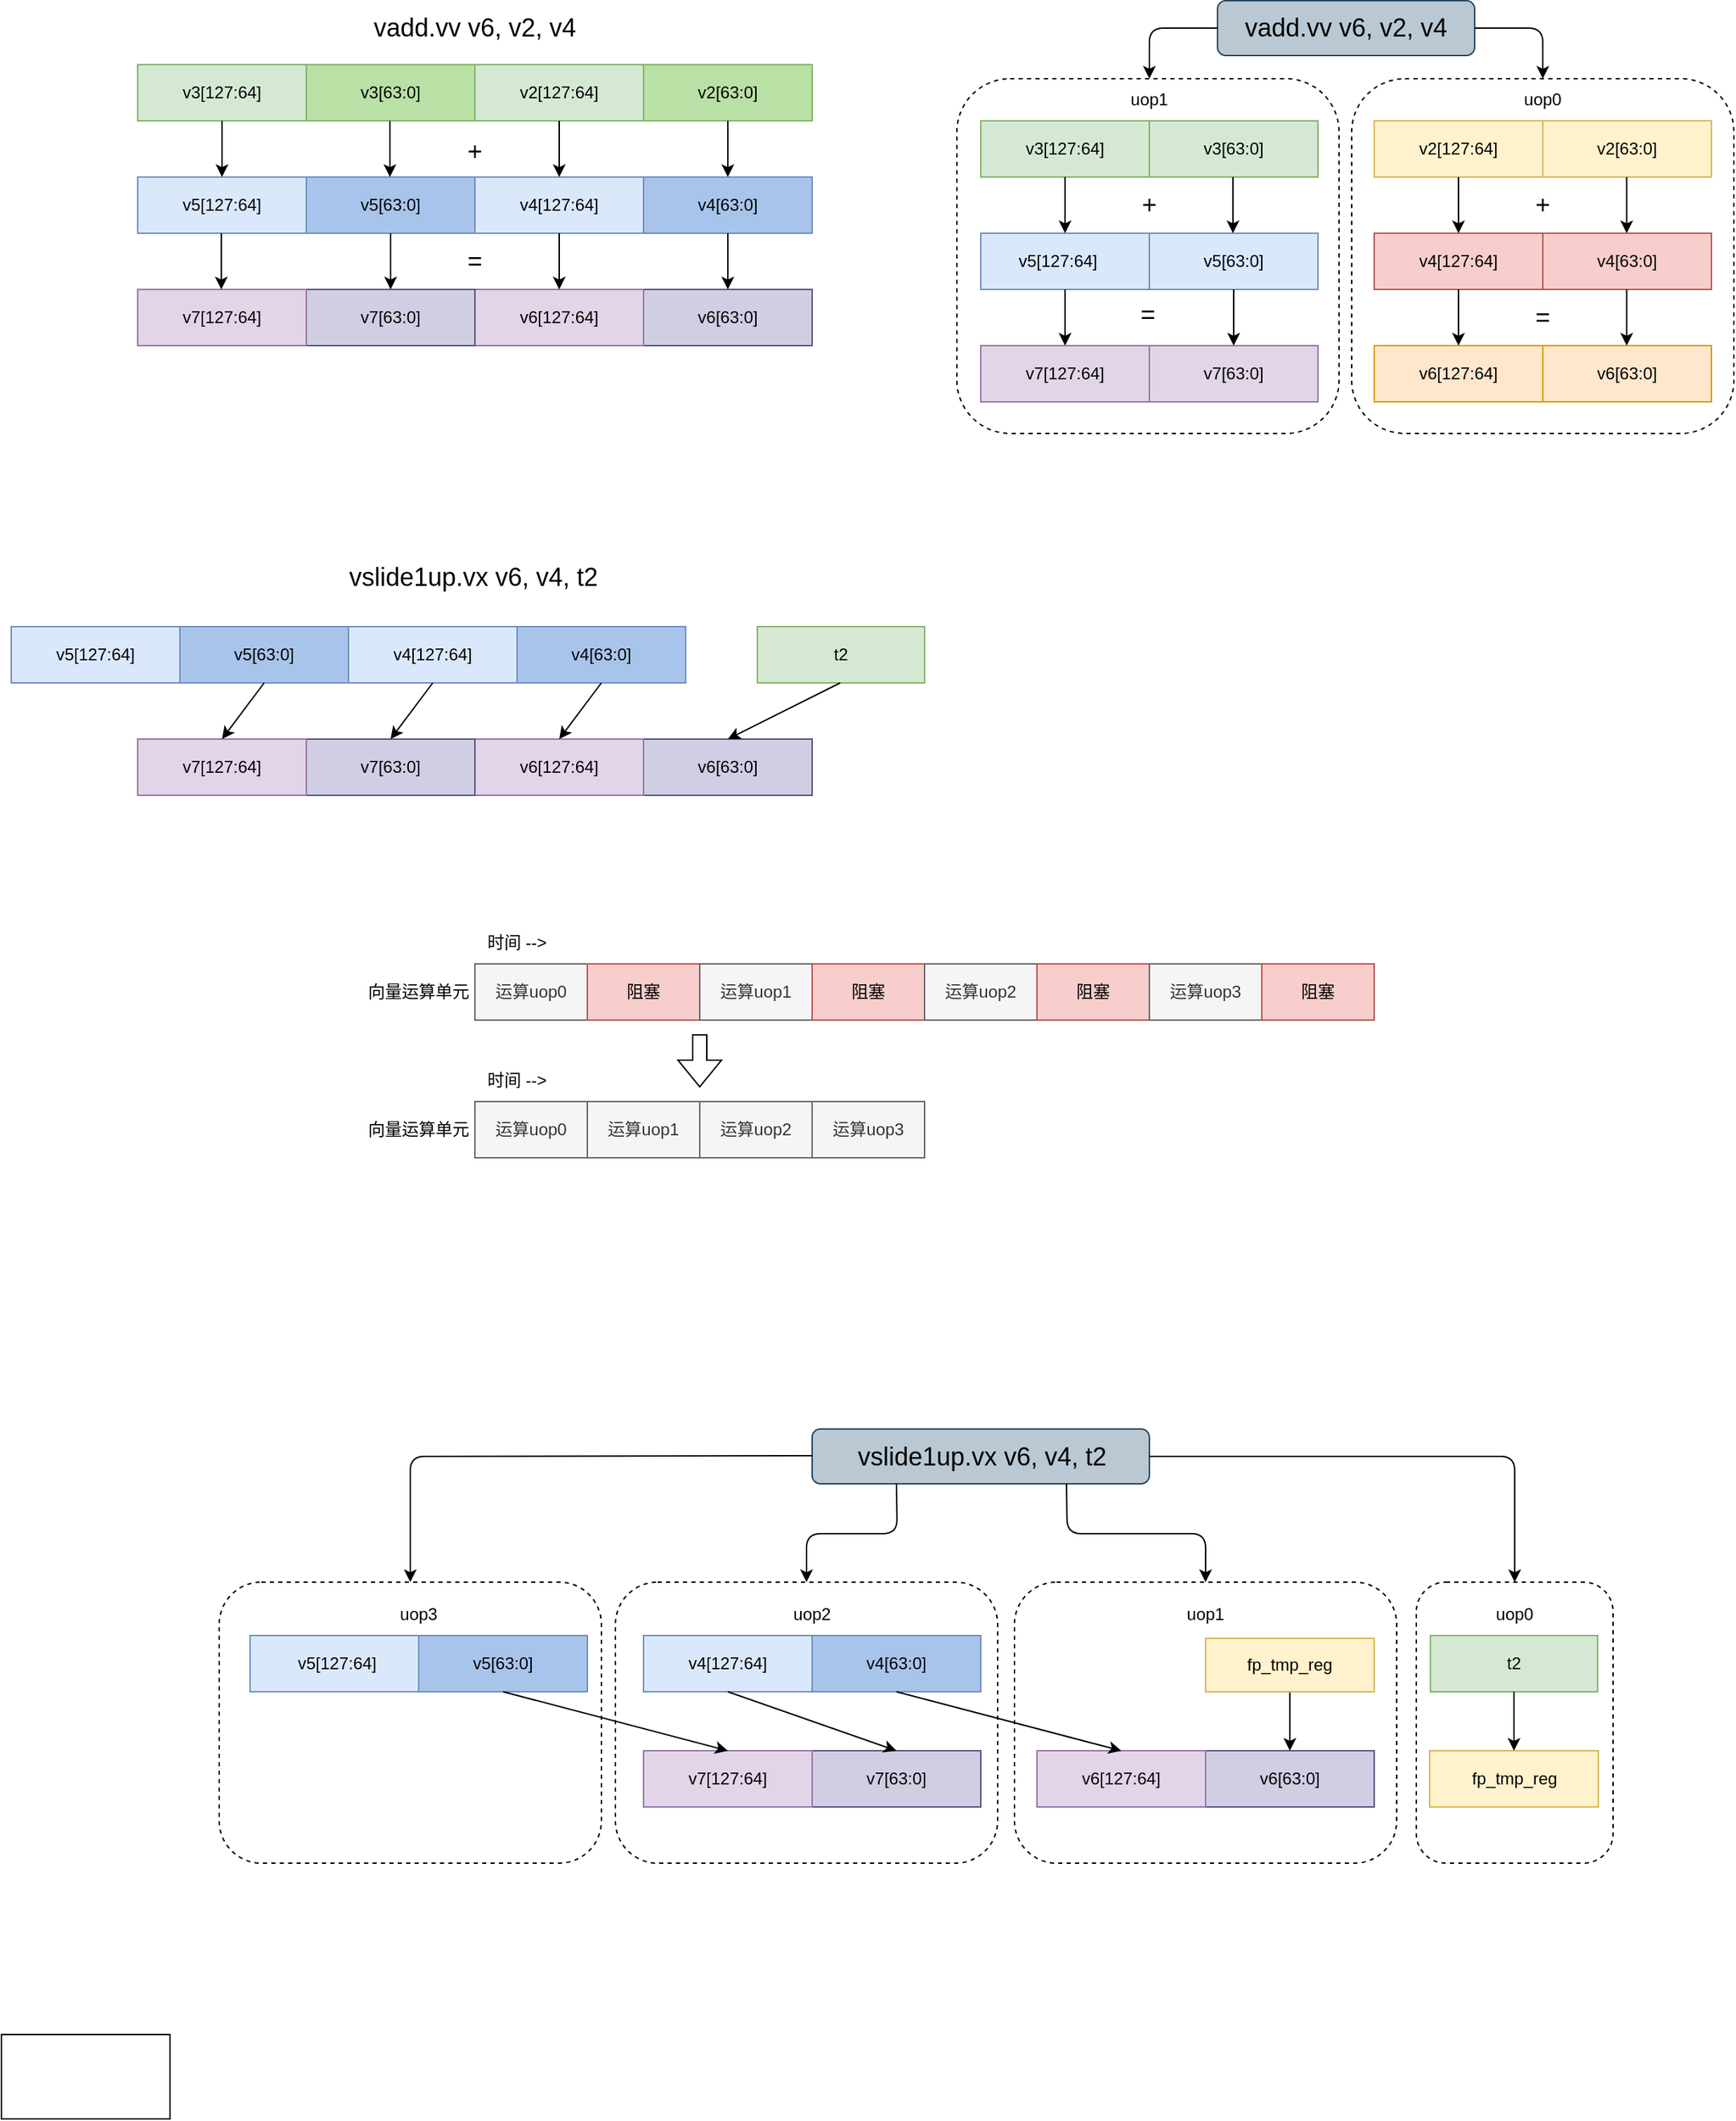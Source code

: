 <mxfile version="21.6.9" type="github">
  <diagram name="第 1 页" id="FMDYcHruHx87ImfanRCs">
    <mxGraphModel dx="961" dy="547" grid="0" gridSize="10" guides="1" tooltips="1" connect="1" arrows="1" fold="1" page="0" pageScale="1" pageWidth="827" pageHeight="1169" math="0" shadow="0">
      <root>
        <mxCell id="0" />
        <mxCell id="1" parent="0" />
        <mxCell id="shXEQwMUXTswchXLRd_X-8" value="" style="rounded=1;whiteSpace=wrap;html=1;dashed=1;" parent="1" vertex="1">
          <mxGeometry x="1070" y="1200" width="140" height="200" as="geometry" />
        </mxCell>
        <mxCell id="shXEQwMUXTswchXLRd_X-7" value="" style="rounded=1;whiteSpace=wrap;html=1;dashed=1;" parent="1" vertex="1">
          <mxGeometry x="218" y="1200" width="272" height="200" as="geometry" />
        </mxCell>
        <mxCell id="shXEQwMUXTswchXLRd_X-6" value="" style="rounded=1;whiteSpace=wrap;html=1;dashed=1;" parent="1" vertex="1">
          <mxGeometry x="500" y="1200" width="272" height="200" as="geometry" />
        </mxCell>
        <mxCell id="shXEQwMUXTswchXLRd_X-4" value="" style="rounded=1;whiteSpace=wrap;html=1;dashed=1;" parent="1" vertex="1">
          <mxGeometry x="784" y="1200" width="272" height="200" as="geometry" />
        </mxCell>
        <mxCell id="zCqq2SSyFPtlHi65_bJa-1" value="" style="rounded=1;whiteSpace=wrap;html=1;fillColor=#bac8d3;strokeColor=#23445d;" parent="1" vertex="1">
          <mxGeometry x="928.5" y="74.5" width="183" height="39" as="geometry" />
        </mxCell>
        <mxCell id="wy_IWel_Dc7Mo03PEmRR-122" value="" style="rounded=1;whiteSpace=wrap;html=1;dashed=1;" parent="1" vertex="1">
          <mxGeometry x="1024" y="130" width="272" height="252.5" as="geometry" />
        </mxCell>
        <mxCell id="wy_IWel_Dc7Mo03PEmRR-105" value="" style="rounded=1;whiteSpace=wrap;html=1;dashed=1;" parent="1" vertex="1">
          <mxGeometry x="743" y="130" width="272" height="252.5" as="geometry" />
        </mxCell>
        <mxCell id="cZkUHqmXnmO7Fv6U_V5v-17" value="" style="rounded=0;whiteSpace=wrap;html=1;fillColor=#B9E0A5;strokeColor=#82b366;" parent="1" vertex="1">
          <mxGeometry x="520" y="120" width="120" height="40" as="geometry" />
        </mxCell>
        <mxCell id="cZkUHqmXnmO7Fv6U_V5v-18" value="" style="rounded=0;whiteSpace=wrap;html=1;fillColor=#d5e8d4;strokeColor=#82b366;" parent="1" vertex="1">
          <mxGeometry x="400" y="120" width="120" height="40" as="geometry" />
        </mxCell>
        <mxCell id="cZkUHqmXnmO7Fv6U_V5v-19" value="" style="rounded=0;whiteSpace=wrap;html=1;fillColor=#B9E0A5;strokeColor=#82b366;" parent="1" vertex="1">
          <mxGeometry x="280" y="120" width="120" height="40" as="geometry" />
        </mxCell>
        <mxCell id="cZkUHqmXnmO7Fv6U_V5v-20" value="" style="rounded=0;whiteSpace=wrap;html=1;fillColor=#d5e8d4;strokeColor=#82b366;" parent="1" vertex="1">
          <mxGeometry x="160" y="120" width="120" height="40" as="geometry" />
        </mxCell>
        <mxCell id="cZkUHqmXnmO7Fv6U_V5v-26" value="v3[127:64]" style="text;html=1;strokeColor=none;fillColor=none;align=center;verticalAlign=middle;whiteSpace=wrap;rounded=0;" parent="1" vertex="1">
          <mxGeometry x="190" y="125" width="60" height="30" as="geometry" />
        </mxCell>
        <mxCell id="cZkUHqmXnmO7Fv6U_V5v-30" value="v3[63:0]" style="text;html=1;strokeColor=none;fillColor=none;align=center;verticalAlign=middle;whiteSpace=wrap;rounded=0;" parent="1" vertex="1">
          <mxGeometry x="310" y="125" width="60" height="30" as="geometry" />
        </mxCell>
        <mxCell id="cZkUHqmXnmO7Fv6U_V5v-32" value="v2[127:64]" style="text;html=1;strokeColor=none;fillColor=none;align=center;verticalAlign=middle;whiteSpace=wrap;rounded=0;" parent="1" vertex="1">
          <mxGeometry x="430" y="125" width="60" height="30" as="geometry" />
        </mxCell>
        <mxCell id="cZkUHqmXnmO7Fv6U_V5v-34" value="v2[63:0]" style="text;html=1;strokeColor=none;fillColor=none;align=center;verticalAlign=middle;whiteSpace=wrap;rounded=0;" parent="1" vertex="1">
          <mxGeometry x="550" y="125" width="60" height="30" as="geometry" />
        </mxCell>
        <mxCell id="cZkUHqmXnmO7Fv6U_V5v-47" value="" style="rounded=0;whiteSpace=wrap;html=1;fillColor=#A9C4EB;strokeColor=#6c8ebf;" parent="1" vertex="1">
          <mxGeometry x="520" y="200" width="120" height="40" as="geometry" />
        </mxCell>
        <mxCell id="cZkUHqmXnmO7Fv6U_V5v-48" value="" style="rounded=0;whiteSpace=wrap;html=1;fillColor=#dae8fc;strokeColor=#6c8ebf;" parent="1" vertex="1">
          <mxGeometry x="400" y="200" width="120" height="40" as="geometry" />
        </mxCell>
        <mxCell id="cZkUHqmXnmO7Fv6U_V5v-49" value="" style="rounded=0;whiteSpace=wrap;html=1;fillColor=#A9C4EB;strokeColor=#6c8ebf;" parent="1" vertex="1">
          <mxGeometry x="280" y="200" width="120" height="40" as="geometry" />
        </mxCell>
        <mxCell id="cZkUHqmXnmO7Fv6U_V5v-50" value="" style="rounded=0;whiteSpace=wrap;html=1;fillColor=#dae8fc;strokeColor=#6c8ebf;" parent="1" vertex="1">
          <mxGeometry x="160" y="200" width="120" height="40" as="geometry" />
        </mxCell>
        <mxCell id="cZkUHqmXnmO7Fv6U_V5v-51" value="v5[127:64]" style="text;html=1;strokeColor=none;fillColor=none;align=center;verticalAlign=middle;whiteSpace=wrap;rounded=0;" parent="1" vertex="1">
          <mxGeometry x="190" y="205" width="60" height="30" as="geometry" />
        </mxCell>
        <mxCell id="cZkUHqmXnmO7Fv6U_V5v-52" value="v5[63:0]" style="text;html=1;strokeColor=none;fillColor=none;align=center;verticalAlign=middle;whiteSpace=wrap;rounded=0;" parent="1" vertex="1">
          <mxGeometry x="310" y="205" width="60" height="30" as="geometry" />
        </mxCell>
        <mxCell id="cZkUHqmXnmO7Fv6U_V5v-53" value="v4[127:64]" style="text;html=1;strokeColor=none;fillColor=none;align=center;verticalAlign=middle;whiteSpace=wrap;rounded=0;" parent="1" vertex="1">
          <mxGeometry x="430" y="205" width="60" height="30" as="geometry" />
        </mxCell>
        <mxCell id="cZkUHqmXnmO7Fv6U_V5v-54" value="v4[63:0]" style="text;html=1;strokeColor=none;fillColor=none;align=center;verticalAlign=middle;whiteSpace=wrap;rounded=0;" parent="1" vertex="1">
          <mxGeometry x="550" y="205" width="60" height="30" as="geometry" />
        </mxCell>
        <mxCell id="cZkUHqmXnmO7Fv6U_V5v-55" value="" style="rounded=0;whiteSpace=wrap;html=1;fillColor=#d0cee2;strokeColor=#56517e;" parent="1" vertex="1">
          <mxGeometry x="400" y="280" width="240" height="40" as="geometry" />
        </mxCell>
        <mxCell id="cZkUHqmXnmO7Fv6U_V5v-56" value="" style="rounded=0;whiteSpace=wrap;html=1;fillColor=#e1d5e7;strokeColor=#9673a6;" parent="1" vertex="1">
          <mxGeometry x="400" y="280" width="120" height="40" as="geometry" />
        </mxCell>
        <mxCell id="cZkUHqmXnmO7Fv6U_V5v-57" value="" style="rounded=0;whiteSpace=wrap;html=1;fillColor=#d0cee2;strokeColor=#56517e;" parent="1" vertex="1">
          <mxGeometry x="280" y="280" width="120" height="40" as="geometry" />
        </mxCell>
        <mxCell id="cZkUHqmXnmO7Fv6U_V5v-58" value="" style="rounded=0;whiteSpace=wrap;html=1;fillColor=#e1d5e7;strokeColor=#9673a6;" parent="1" vertex="1">
          <mxGeometry x="160" y="280" width="120" height="40" as="geometry" />
        </mxCell>
        <mxCell id="cZkUHqmXnmO7Fv6U_V5v-59" value="v7[127:64]" style="text;html=1;strokeColor=none;fillColor=none;align=center;verticalAlign=middle;whiteSpace=wrap;rounded=0;" parent="1" vertex="1">
          <mxGeometry x="190" y="285" width="60" height="30" as="geometry" />
        </mxCell>
        <mxCell id="cZkUHqmXnmO7Fv6U_V5v-60" value="v7[63:0]" style="text;html=1;strokeColor=none;fillColor=none;align=center;verticalAlign=middle;whiteSpace=wrap;rounded=0;" parent="1" vertex="1">
          <mxGeometry x="310" y="285" width="60" height="30" as="geometry" />
        </mxCell>
        <mxCell id="cZkUHqmXnmO7Fv6U_V5v-61" value="v6[127:64]" style="text;html=1;strokeColor=none;fillColor=none;align=center;verticalAlign=middle;whiteSpace=wrap;rounded=0;" parent="1" vertex="1">
          <mxGeometry x="430" y="285" width="60" height="30" as="geometry" />
        </mxCell>
        <mxCell id="cZkUHqmXnmO7Fv6U_V5v-62" value="v6[63:0]" style="text;html=1;strokeColor=none;fillColor=none;align=center;verticalAlign=middle;whiteSpace=wrap;rounded=0;" parent="1" vertex="1">
          <mxGeometry x="550" y="285" width="60" height="30" as="geometry" />
        </mxCell>
        <mxCell id="wy_IWel_Dc7Mo03PEmRR-1" value="&lt;font style=&quot;font-size: 18px;&quot;&gt;+&lt;/font&gt;" style="text;html=1;strokeColor=none;fillColor=none;align=center;verticalAlign=middle;whiteSpace=wrap;rounded=0;" parent="1" vertex="1">
          <mxGeometry x="370" y="167" width="60" height="30" as="geometry" />
        </mxCell>
        <mxCell id="wy_IWel_Dc7Mo03PEmRR-2" value="&lt;font style=&quot;font-size: 18px;&quot;&gt;=&lt;/font&gt;" style="text;html=1;strokeColor=none;fillColor=none;align=center;verticalAlign=middle;whiteSpace=wrap;rounded=0;" parent="1" vertex="1">
          <mxGeometry x="370" y="245" width="60" height="30" as="geometry" />
        </mxCell>
        <mxCell id="wy_IWel_Dc7Mo03PEmRR-4" value="&lt;font style=&quot;font-size: 18px;&quot;&gt;vadd.vv v6, v2, v4&lt;/font&gt;" style="text;html=1;strokeColor=none;fillColor=none;align=center;verticalAlign=middle;whiteSpace=wrap;rounded=0;" parent="1" vertex="1">
          <mxGeometry x="310" y="79" width="180" height="30" as="geometry" />
        </mxCell>
        <mxCell id="wy_IWel_Dc7Mo03PEmRR-19" value="" style="endArrow=classic;html=1;rounded=0;exitX=0.5;exitY=1;exitDx=0;exitDy=0;" parent="1" source="cZkUHqmXnmO7Fv6U_V5v-20" edge="1">
          <mxGeometry width="50" height="50" relative="1" as="geometry">
            <mxPoint x="800" y="610" as="sourcePoint" />
            <mxPoint x="220" y="200" as="targetPoint" />
          </mxGeometry>
        </mxCell>
        <mxCell id="wy_IWel_Dc7Mo03PEmRR-20" value="" style="endArrow=classic;html=1;rounded=0;exitX=0.5;exitY=1;exitDx=0;exitDy=0;" parent="1" edge="1">
          <mxGeometry width="50" height="50" relative="1" as="geometry">
            <mxPoint x="219.5" y="240" as="sourcePoint" />
            <mxPoint x="219.5" y="280" as="targetPoint" />
          </mxGeometry>
        </mxCell>
        <mxCell id="wy_IWel_Dc7Mo03PEmRR-21" value="" style="endArrow=classic;html=1;rounded=0;exitX=0.5;exitY=1;exitDx=0;exitDy=0;" parent="1" edge="1">
          <mxGeometry width="50" height="50" relative="1" as="geometry">
            <mxPoint x="339.5" y="160" as="sourcePoint" />
            <mxPoint x="339.5" y="200" as="targetPoint" />
          </mxGeometry>
        </mxCell>
        <mxCell id="wy_IWel_Dc7Mo03PEmRR-24" value="" style="endArrow=classic;html=1;rounded=0;exitX=0.5;exitY=1;exitDx=0;exitDy=0;entryX=0.5;entryY=0;entryDx=0;entryDy=0;" parent="1" source="cZkUHqmXnmO7Fv6U_V5v-49" target="cZkUHqmXnmO7Fv6U_V5v-57" edge="1">
          <mxGeometry width="50" height="50" relative="1" as="geometry">
            <mxPoint x="260" y="200" as="sourcePoint" />
            <mxPoint x="260" y="240" as="targetPoint" />
          </mxGeometry>
        </mxCell>
        <mxCell id="wy_IWel_Dc7Mo03PEmRR-25" value="" style="endArrow=classic;html=1;rounded=0;exitX=0.5;exitY=1;exitDx=0;exitDy=0;entryX=0.5;entryY=0;entryDx=0;entryDy=0;" parent="1" source="cZkUHqmXnmO7Fv6U_V5v-18" target="cZkUHqmXnmO7Fv6U_V5v-48" edge="1">
          <mxGeometry width="50" height="50" relative="1" as="geometry">
            <mxPoint x="349.5" y="170" as="sourcePoint" />
            <mxPoint x="349.5" y="210" as="targetPoint" />
          </mxGeometry>
        </mxCell>
        <mxCell id="wy_IWel_Dc7Mo03PEmRR-26" value="" style="endArrow=classic;html=1;rounded=0;exitX=0.5;exitY=1;exitDx=0;exitDy=0;entryX=0.5;entryY=0;entryDx=0;entryDy=0;" parent="1" source="cZkUHqmXnmO7Fv6U_V5v-17" target="cZkUHqmXnmO7Fv6U_V5v-47" edge="1">
          <mxGeometry width="50" height="50" relative="1" as="geometry">
            <mxPoint x="470" y="170" as="sourcePoint" />
            <mxPoint x="470" y="210" as="targetPoint" />
          </mxGeometry>
        </mxCell>
        <mxCell id="wy_IWel_Dc7Mo03PEmRR-27" value="" style="endArrow=classic;html=1;rounded=0;exitX=0.5;exitY=1;exitDx=0;exitDy=0;entryX=0.5;entryY=0;entryDx=0;entryDy=0;" parent="1" source="cZkUHqmXnmO7Fv6U_V5v-48" target="cZkUHqmXnmO7Fv6U_V5v-56" edge="1">
          <mxGeometry width="50" height="50" relative="1" as="geometry">
            <mxPoint x="590" y="170" as="sourcePoint" />
            <mxPoint x="590" y="210" as="targetPoint" />
          </mxGeometry>
        </mxCell>
        <mxCell id="wy_IWel_Dc7Mo03PEmRR-28" value="" style="endArrow=classic;html=1;rounded=0;exitX=0.5;exitY=1;exitDx=0;exitDy=0;entryX=0.75;entryY=0;entryDx=0;entryDy=0;" parent="1" source="cZkUHqmXnmO7Fv6U_V5v-47" target="cZkUHqmXnmO7Fv6U_V5v-55" edge="1">
          <mxGeometry width="50" height="50" relative="1" as="geometry">
            <mxPoint x="470" y="245" as="sourcePoint" />
            <mxPoint x="470" y="290" as="targetPoint" />
          </mxGeometry>
        </mxCell>
        <mxCell id="wy_IWel_Dc7Mo03PEmRR-37" value="" style="rounded=0;whiteSpace=wrap;html=1;fillColor=#A9C4EB;strokeColor=#6c8ebf;" parent="1" vertex="1">
          <mxGeometry x="430" y="520" width="120" height="40" as="geometry" />
        </mxCell>
        <mxCell id="wy_IWel_Dc7Mo03PEmRR-38" value="" style="rounded=0;whiteSpace=wrap;html=1;fillColor=#dae8fc;strokeColor=#6c8ebf;" parent="1" vertex="1">
          <mxGeometry x="310" y="520" width="120" height="40" as="geometry" />
        </mxCell>
        <mxCell id="wy_IWel_Dc7Mo03PEmRR-39" value="" style="rounded=0;whiteSpace=wrap;html=1;fillColor=#A9C4EB;strokeColor=#6c8ebf;" parent="1" vertex="1">
          <mxGeometry x="190" y="520" width="120" height="40" as="geometry" />
        </mxCell>
        <mxCell id="wy_IWel_Dc7Mo03PEmRR-40" value="" style="rounded=0;whiteSpace=wrap;html=1;fillColor=#dae8fc;strokeColor=#6c8ebf;" parent="1" vertex="1">
          <mxGeometry x="70" y="520" width="120" height="40" as="geometry" />
        </mxCell>
        <mxCell id="wy_IWel_Dc7Mo03PEmRR-41" value="v5[127:64]" style="text;html=1;strokeColor=none;fillColor=none;align=center;verticalAlign=middle;whiteSpace=wrap;rounded=0;" parent="1" vertex="1">
          <mxGeometry x="100" y="525" width="60" height="30" as="geometry" />
        </mxCell>
        <mxCell id="wy_IWel_Dc7Mo03PEmRR-42" value="v5[63:0]" style="text;html=1;strokeColor=none;fillColor=none;align=center;verticalAlign=middle;whiteSpace=wrap;rounded=0;" parent="1" vertex="1">
          <mxGeometry x="220" y="525" width="60" height="30" as="geometry" />
        </mxCell>
        <mxCell id="wy_IWel_Dc7Mo03PEmRR-43" value="v4[127:64]" style="text;html=1;strokeColor=none;fillColor=none;align=center;verticalAlign=middle;whiteSpace=wrap;rounded=0;" parent="1" vertex="1">
          <mxGeometry x="340" y="525" width="60" height="30" as="geometry" />
        </mxCell>
        <mxCell id="wy_IWel_Dc7Mo03PEmRR-44" value="v4[63:0]" style="text;html=1;strokeColor=none;fillColor=none;align=center;verticalAlign=middle;whiteSpace=wrap;rounded=0;" parent="1" vertex="1">
          <mxGeometry x="460" y="525" width="60" height="30" as="geometry" />
        </mxCell>
        <mxCell id="wy_IWel_Dc7Mo03PEmRR-45" value="" style="rounded=0;whiteSpace=wrap;html=1;fillColor=#d0cee2;strokeColor=#56517e;" parent="1" vertex="1">
          <mxGeometry x="400" y="600" width="240" height="40" as="geometry" />
        </mxCell>
        <mxCell id="wy_IWel_Dc7Mo03PEmRR-46" value="" style="rounded=0;whiteSpace=wrap;html=1;fillColor=#e1d5e7;strokeColor=#9673a6;" parent="1" vertex="1">
          <mxGeometry x="400" y="600" width="120" height="40" as="geometry" />
        </mxCell>
        <mxCell id="wy_IWel_Dc7Mo03PEmRR-47" value="" style="rounded=0;whiteSpace=wrap;html=1;fillColor=#d0cee2;strokeColor=#56517e;" parent="1" vertex="1">
          <mxGeometry x="280" y="600" width="120" height="40" as="geometry" />
        </mxCell>
        <mxCell id="wy_IWel_Dc7Mo03PEmRR-48" value="" style="rounded=0;whiteSpace=wrap;html=1;fillColor=#e1d5e7;strokeColor=#9673a6;" parent="1" vertex="1">
          <mxGeometry x="160" y="600" width="120" height="40" as="geometry" />
        </mxCell>
        <mxCell id="wy_IWel_Dc7Mo03PEmRR-49" value="v7[127:64]" style="text;html=1;strokeColor=none;fillColor=none;align=center;verticalAlign=middle;whiteSpace=wrap;rounded=0;" parent="1" vertex="1">
          <mxGeometry x="190" y="605" width="60" height="30" as="geometry" />
        </mxCell>
        <mxCell id="wy_IWel_Dc7Mo03PEmRR-50" value="v7[63:0]" style="text;html=1;strokeColor=none;fillColor=none;align=center;verticalAlign=middle;whiteSpace=wrap;rounded=0;" parent="1" vertex="1">
          <mxGeometry x="310" y="605" width="60" height="30" as="geometry" />
        </mxCell>
        <mxCell id="wy_IWel_Dc7Mo03PEmRR-51" value="v6[127:64]" style="text;html=1;strokeColor=none;fillColor=none;align=center;verticalAlign=middle;whiteSpace=wrap;rounded=0;" parent="1" vertex="1">
          <mxGeometry x="430" y="605" width="60" height="30" as="geometry" />
        </mxCell>
        <mxCell id="wy_IWel_Dc7Mo03PEmRR-52" value="v6[63:0]" style="text;html=1;strokeColor=none;fillColor=none;align=center;verticalAlign=middle;whiteSpace=wrap;rounded=0;" parent="1" vertex="1">
          <mxGeometry x="550" y="605" width="60" height="30" as="geometry" />
        </mxCell>
        <mxCell id="wy_IWel_Dc7Mo03PEmRR-55" value="&lt;font style=&quot;font-size: 18px;&quot;&gt;vslide1up.vx v6, v4, t2&lt;/font&gt;" style="text;html=1;strokeColor=none;fillColor=none;align=center;verticalAlign=middle;whiteSpace=wrap;rounded=0;" parent="1" vertex="1">
          <mxGeometry x="280" y="470" width="238" height="30" as="geometry" />
        </mxCell>
        <mxCell id="wy_IWel_Dc7Mo03PEmRR-59" value="" style="endArrow=classic;html=1;rounded=0;exitX=0.5;exitY=1;exitDx=0;exitDy=0;entryX=0.5;entryY=0;entryDx=0;entryDy=0;" parent="1" source="wy_IWel_Dc7Mo03PEmRR-39" target="wy_IWel_Dc7Mo03PEmRR-48" edge="1">
          <mxGeometry width="50" height="50" relative="1" as="geometry">
            <mxPoint x="260" y="520" as="sourcePoint" />
            <mxPoint x="260" y="560" as="targetPoint" />
          </mxGeometry>
        </mxCell>
        <mxCell id="wy_IWel_Dc7Mo03PEmRR-62" value="" style="endArrow=classic;html=1;rounded=0;exitX=0.5;exitY=1;exitDx=0;exitDy=0;entryX=0.5;entryY=0;entryDx=0;entryDy=0;" parent="1" source="wy_IWel_Dc7Mo03PEmRR-38" target="wy_IWel_Dc7Mo03PEmRR-47" edge="1">
          <mxGeometry width="50" height="50" relative="1" as="geometry">
            <mxPoint x="590" y="490" as="sourcePoint" />
            <mxPoint x="590" y="530" as="targetPoint" />
          </mxGeometry>
        </mxCell>
        <mxCell id="wy_IWel_Dc7Mo03PEmRR-63" value="" style="endArrow=classic;html=1;rounded=0;exitX=0.5;exitY=1;exitDx=0;exitDy=0;entryX=0.5;entryY=0;entryDx=0;entryDy=0;" parent="1" source="wy_IWel_Dc7Mo03PEmRR-37" target="wy_IWel_Dc7Mo03PEmRR-46" edge="1">
          <mxGeometry width="50" height="50" relative="1" as="geometry">
            <mxPoint x="470" y="565" as="sourcePoint" />
            <mxPoint x="470" y="610" as="targetPoint" />
          </mxGeometry>
        </mxCell>
        <mxCell id="wy_IWel_Dc7Mo03PEmRR-66" value="t2" style="rounded=0;whiteSpace=wrap;html=1;fillColor=#d5e8d4;strokeColor=#82b366;" parent="1" vertex="1">
          <mxGeometry x="601" y="520" width="119" height="40" as="geometry" />
        </mxCell>
        <mxCell id="wy_IWel_Dc7Mo03PEmRR-67" value="" style="endArrow=classic;html=1;rounded=0;entryX=0.75;entryY=0;entryDx=0;entryDy=0;" parent="1" target="wy_IWel_Dc7Mo03PEmRR-45" edge="1">
          <mxGeometry width="50" height="50" relative="1" as="geometry">
            <mxPoint x="660" y="560" as="sourcePoint" />
            <mxPoint x="420" y="390" as="targetPoint" />
          </mxGeometry>
        </mxCell>
        <mxCell id="wy_IWel_Dc7Mo03PEmRR-68" value="" style="rounded=0;whiteSpace=wrap;html=1;fillColor=#fff2cc;strokeColor=#d6b656;" parent="1" vertex="1">
          <mxGeometry x="1160" y="160" width="120" height="40" as="geometry" />
        </mxCell>
        <mxCell id="wy_IWel_Dc7Mo03PEmRR-69" value="" style="rounded=0;whiteSpace=wrap;html=1;fillColor=#fff2cc;strokeColor=#d6b656;" parent="1" vertex="1">
          <mxGeometry x="1040" y="160" width="120" height="40" as="geometry" />
        </mxCell>
        <mxCell id="wy_IWel_Dc7Mo03PEmRR-70" value="" style="rounded=0;whiteSpace=wrap;html=1;fillColor=#d5e8d4;strokeColor=#82b366;" parent="1" vertex="1">
          <mxGeometry x="880" y="160" width="120" height="40" as="geometry" />
        </mxCell>
        <mxCell id="wy_IWel_Dc7Mo03PEmRR-71" value="" style="rounded=0;whiteSpace=wrap;html=1;fillColor=#d5e8d4;strokeColor=#82b366;" parent="1" vertex="1">
          <mxGeometry x="760" y="160" width="120" height="40" as="geometry" />
        </mxCell>
        <mxCell id="wy_IWel_Dc7Mo03PEmRR-72" value="v3[127:64]" style="text;html=1;strokeColor=none;fillColor=none;align=center;verticalAlign=middle;whiteSpace=wrap;rounded=0;" parent="1" vertex="1">
          <mxGeometry x="790" y="165" width="60" height="30" as="geometry" />
        </mxCell>
        <mxCell id="wy_IWel_Dc7Mo03PEmRR-73" value="v3[63:0]" style="text;html=1;strokeColor=none;fillColor=none;align=center;verticalAlign=middle;whiteSpace=wrap;rounded=0;" parent="1" vertex="1">
          <mxGeometry x="910" y="165" width="60" height="30" as="geometry" />
        </mxCell>
        <mxCell id="wy_IWel_Dc7Mo03PEmRR-74" value="v2[127:64]" style="text;html=1;strokeColor=none;fillColor=none;align=center;verticalAlign=middle;whiteSpace=wrap;rounded=0;" parent="1" vertex="1">
          <mxGeometry x="1070" y="165" width="60" height="30" as="geometry" />
        </mxCell>
        <mxCell id="wy_IWel_Dc7Mo03PEmRR-75" value="v2[63:0]" style="text;html=1;strokeColor=none;fillColor=none;align=center;verticalAlign=middle;whiteSpace=wrap;rounded=0;" parent="1" vertex="1">
          <mxGeometry x="1190" y="165" width="60" height="30" as="geometry" />
        </mxCell>
        <mxCell id="wy_IWel_Dc7Mo03PEmRR-76" value="" style="rounded=0;whiteSpace=wrap;html=1;fillColor=#f8cecc;strokeColor=#b85450;" parent="1" vertex="1">
          <mxGeometry x="1160" y="240" width="120" height="40" as="geometry" />
        </mxCell>
        <mxCell id="wy_IWel_Dc7Mo03PEmRR-77" value="" style="rounded=0;whiteSpace=wrap;html=1;fillColor=#f8cecc;strokeColor=#b85450;" parent="1" vertex="1">
          <mxGeometry x="1040" y="240" width="120" height="40" as="geometry" />
        </mxCell>
        <mxCell id="wy_IWel_Dc7Mo03PEmRR-78" value="" style="rounded=0;whiteSpace=wrap;html=1;fillColor=#dae8fc;strokeColor=#6c8ebf;" parent="1" vertex="1">
          <mxGeometry x="880" y="240" width="120" height="40" as="geometry" />
        </mxCell>
        <mxCell id="wy_IWel_Dc7Mo03PEmRR-79" value="" style="rounded=0;whiteSpace=wrap;html=1;fillColor=#dae8fc;strokeColor=#6c8ebf;" parent="1" vertex="1">
          <mxGeometry x="760" y="240" width="120" height="40" as="geometry" />
        </mxCell>
        <mxCell id="wy_IWel_Dc7Mo03PEmRR-80" value="v5[127:64]" style="text;html=1;strokeColor=none;fillColor=none;align=center;verticalAlign=middle;whiteSpace=wrap;rounded=0;" parent="1" vertex="1">
          <mxGeometry x="785" y="245" width="60" height="30" as="geometry" />
        </mxCell>
        <mxCell id="wy_IWel_Dc7Mo03PEmRR-81" value="v5[63:0]" style="text;html=1;strokeColor=none;fillColor=none;align=center;verticalAlign=middle;whiteSpace=wrap;rounded=0;" parent="1" vertex="1">
          <mxGeometry x="910" y="245" width="60" height="30" as="geometry" />
        </mxCell>
        <mxCell id="wy_IWel_Dc7Mo03PEmRR-82" value="v4[127:64]" style="text;html=1;strokeColor=none;fillColor=none;align=center;verticalAlign=middle;whiteSpace=wrap;rounded=0;" parent="1" vertex="1">
          <mxGeometry x="1070" y="247.5" width="60" height="25" as="geometry" />
        </mxCell>
        <mxCell id="wy_IWel_Dc7Mo03PEmRR-83" value="v4[63:0]" style="text;html=1;strokeColor=none;fillColor=none;align=center;verticalAlign=middle;whiteSpace=wrap;rounded=0;" parent="1" vertex="1">
          <mxGeometry x="1190" y="245" width="60" height="30" as="geometry" />
        </mxCell>
        <mxCell id="wy_IWel_Dc7Mo03PEmRR-84" value="" style="rounded=0;whiteSpace=wrap;html=1;fillColor=#ffe6cc;strokeColor=#d79b00;" parent="1" vertex="1">
          <mxGeometry x="1160" y="320" width="120" height="40" as="geometry" />
        </mxCell>
        <mxCell id="wy_IWel_Dc7Mo03PEmRR-85" value="" style="rounded=0;whiteSpace=wrap;html=1;fillColor=#ffe6cc;strokeColor=#d79b00;" parent="1" vertex="1">
          <mxGeometry x="1040" y="320" width="120" height="40" as="geometry" />
        </mxCell>
        <mxCell id="wy_IWel_Dc7Mo03PEmRR-86" value="" style="rounded=0;whiteSpace=wrap;html=1;fillColor=#e1d5e7;strokeColor=#9673a6;" parent="1" vertex="1">
          <mxGeometry x="880" y="320" width="120" height="40" as="geometry" />
        </mxCell>
        <mxCell id="wy_IWel_Dc7Mo03PEmRR-87" value="" style="rounded=0;whiteSpace=wrap;html=1;fillColor=#e1d5e7;strokeColor=#9673a6;" parent="1" vertex="1">
          <mxGeometry x="760" y="320" width="120" height="40" as="geometry" />
        </mxCell>
        <mxCell id="wy_IWel_Dc7Mo03PEmRR-88" value="v7[127:64]" style="text;html=1;strokeColor=none;fillColor=none;align=center;verticalAlign=middle;whiteSpace=wrap;rounded=0;" parent="1" vertex="1">
          <mxGeometry x="790" y="325" width="60" height="30" as="geometry" />
        </mxCell>
        <mxCell id="wy_IWel_Dc7Mo03PEmRR-89" value="v7[63:0]" style="text;html=1;strokeColor=none;fillColor=none;align=center;verticalAlign=middle;whiteSpace=wrap;rounded=0;" parent="1" vertex="1">
          <mxGeometry x="910" y="325" width="60" height="30" as="geometry" />
        </mxCell>
        <mxCell id="wy_IWel_Dc7Mo03PEmRR-90" value="v6[127:64]" style="text;html=1;strokeColor=none;fillColor=none;align=center;verticalAlign=middle;whiteSpace=wrap;rounded=0;" parent="1" vertex="1">
          <mxGeometry x="1070" y="325" width="60" height="30" as="geometry" />
        </mxCell>
        <mxCell id="wy_IWel_Dc7Mo03PEmRR-91" value="v6[63:0]" style="text;html=1;strokeColor=none;fillColor=none;align=center;verticalAlign=middle;whiteSpace=wrap;rounded=0;" parent="1" vertex="1">
          <mxGeometry x="1190" y="325" width="60" height="30" as="geometry" />
        </mxCell>
        <mxCell id="wy_IWel_Dc7Mo03PEmRR-94" value="&lt;font style=&quot;font-size: 18px;&quot;&gt;vadd.vv v6, v2, v4&lt;/font&gt;" style="text;html=1;strokeColor=none;fillColor=none;align=center;verticalAlign=middle;whiteSpace=wrap;rounded=0;" parent="1" vertex="1">
          <mxGeometry x="930" y="79" width="180" height="30" as="geometry" />
        </mxCell>
        <mxCell id="wy_IWel_Dc7Mo03PEmRR-95" value="" style="endArrow=classic;html=1;rounded=0;exitX=0.5;exitY=1;exitDx=0;exitDy=0;entryX=0.5;entryY=0;entryDx=0;entryDy=0;" parent="1" source="wy_IWel_Dc7Mo03PEmRR-71" target="wy_IWel_Dc7Mo03PEmRR-79" edge="1">
          <mxGeometry width="50" height="50" relative="1" as="geometry">
            <mxPoint x="1360" y="650" as="sourcePoint" />
            <mxPoint x="780" y="240" as="targetPoint" />
          </mxGeometry>
        </mxCell>
        <mxCell id="wy_IWel_Dc7Mo03PEmRR-96" value="" style="endArrow=classic;html=1;rounded=0;exitX=0.5;exitY=1;exitDx=0;exitDy=0;entryX=0.5;entryY=0;entryDx=0;entryDy=0;" parent="1" source="wy_IWel_Dc7Mo03PEmRR-79" target="wy_IWel_Dc7Mo03PEmRR-87" edge="1">
          <mxGeometry width="50" height="50" relative="1" as="geometry">
            <mxPoint x="779.5" y="280" as="sourcePoint" />
            <mxPoint x="779.5" y="320" as="targetPoint" />
          </mxGeometry>
        </mxCell>
        <mxCell id="wy_IWel_Dc7Mo03PEmRR-97" value="" style="endArrow=classic;html=1;rounded=0;exitX=0.5;exitY=1;exitDx=0;exitDy=0;" parent="1" edge="1">
          <mxGeometry width="50" height="50" relative="1" as="geometry">
            <mxPoint x="939.5" y="200" as="sourcePoint" />
            <mxPoint x="939.5" y="240" as="targetPoint" />
          </mxGeometry>
        </mxCell>
        <mxCell id="wy_IWel_Dc7Mo03PEmRR-98" value="" style="endArrow=classic;html=1;rounded=0;exitX=0.5;exitY=1;exitDx=0;exitDy=0;entryX=0.5;entryY=0;entryDx=0;entryDy=0;" parent="1" source="wy_IWel_Dc7Mo03PEmRR-78" target="wy_IWel_Dc7Mo03PEmRR-86" edge="1">
          <mxGeometry width="50" height="50" relative="1" as="geometry">
            <mxPoint x="860" y="240" as="sourcePoint" />
            <mxPoint x="860" y="280" as="targetPoint" />
          </mxGeometry>
        </mxCell>
        <mxCell id="wy_IWel_Dc7Mo03PEmRR-99" value="" style="endArrow=classic;html=1;rounded=0;exitX=0.5;exitY=1;exitDx=0;exitDy=0;entryX=0.5;entryY=0;entryDx=0;entryDy=0;" parent="1" source="wy_IWel_Dc7Mo03PEmRR-69" target="wy_IWel_Dc7Mo03PEmRR-77" edge="1">
          <mxGeometry width="50" height="50" relative="1" as="geometry">
            <mxPoint x="989.5" y="210" as="sourcePoint" />
            <mxPoint x="989.5" y="250" as="targetPoint" />
          </mxGeometry>
        </mxCell>
        <mxCell id="wy_IWel_Dc7Mo03PEmRR-100" value="" style="endArrow=classic;html=1;rounded=0;exitX=0.5;exitY=1;exitDx=0;exitDy=0;entryX=0.5;entryY=0;entryDx=0;entryDy=0;" parent="1" edge="1">
          <mxGeometry width="50" height="50" relative="1" as="geometry">
            <mxPoint x="1219.71" y="200" as="sourcePoint" />
            <mxPoint x="1219.71" y="240" as="targetPoint" />
          </mxGeometry>
        </mxCell>
        <mxCell id="wy_IWel_Dc7Mo03PEmRR-101" value="" style="endArrow=classic;html=1;rounded=0;exitX=0.5;exitY=1;exitDx=0;exitDy=0;entryX=0.5;entryY=0;entryDx=0;entryDy=0;" parent="1" source="wy_IWel_Dc7Mo03PEmRR-77" target="wy_IWel_Dc7Mo03PEmRR-85" edge="1">
          <mxGeometry width="50" height="50" relative="1" as="geometry">
            <mxPoint x="1230" y="210" as="sourcePoint" />
            <mxPoint x="1230" y="250" as="targetPoint" />
          </mxGeometry>
        </mxCell>
        <mxCell id="wy_IWel_Dc7Mo03PEmRR-102" value="" style="endArrow=classic;html=1;rounded=0;exitX=0.5;exitY=1;exitDx=0;exitDy=0;entryX=0.75;entryY=0;entryDx=0;entryDy=0;" parent="1" edge="1">
          <mxGeometry width="50" height="50" relative="1" as="geometry">
            <mxPoint x="1219.71" y="280" as="sourcePoint" />
            <mxPoint x="1219.71" y="320" as="targetPoint" />
          </mxGeometry>
        </mxCell>
        <mxCell id="wy_IWel_Dc7Mo03PEmRR-109" value="uop1" style="text;html=1;strokeColor=none;fillColor=none;align=center;verticalAlign=middle;whiteSpace=wrap;rounded=0;" parent="1" vertex="1">
          <mxGeometry x="850" y="130" width="60" height="30" as="geometry" />
        </mxCell>
        <mxCell id="wy_IWel_Dc7Mo03PEmRR-111" value="uop0" style="text;html=1;strokeColor=none;fillColor=none;align=center;verticalAlign=middle;whiteSpace=wrap;rounded=0;" parent="1" vertex="1">
          <mxGeometry x="1130" y="130" width="60" height="30" as="geometry" />
        </mxCell>
        <mxCell id="wy_IWel_Dc7Mo03PEmRR-112" value="&lt;font style=&quot;font-size: 18px;&quot;&gt;+&lt;/font&gt;" style="text;html=1;strokeColor=none;fillColor=none;align=center;verticalAlign=middle;whiteSpace=wrap;rounded=0;" parent="1" vertex="1">
          <mxGeometry x="850" y="205" width="60" height="30" as="geometry" />
        </mxCell>
        <mxCell id="wy_IWel_Dc7Mo03PEmRR-113" value="&lt;font style=&quot;font-size: 18px;&quot;&gt;=&lt;/font&gt;" style="text;html=1;strokeColor=none;fillColor=none;align=center;verticalAlign=middle;whiteSpace=wrap;rounded=0;" parent="1" vertex="1">
          <mxGeometry x="849" y="283" width="60" height="30" as="geometry" />
        </mxCell>
        <mxCell id="wy_IWel_Dc7Mo03PEmRR-115" value="&lt;font style=&quot;font-size: 18px;&quot;&gt;=&lt;/font&gt;" style="text;html=1;strokeColor=none;fillColor=none;align=center;verticalAlign=middle;whiteSpace=wrap;rounded=0;" parent="1" vertex="1">
          <mxGeometry x="1130" y="285" width="60" height="30" as="geometry" />
        </mxCell>
        <mxCell id="wy_IWel_Dc7Mo03PEmRR-116" value="&lt;font style=&quot;font-size: 18px;&quot;&gt;+&lt;/font&gt;" style="text;html=1;strokeColor=none;fillColor=none;align=center;verticalAlign=middle;whiteSpace=wrap;rounded=0;" parent="1" vertex="1">
          <mxGeometry x="1130" y="205" width="60" height="30" as="geometry" />
        </mxCell>
        <mxCell id="zCqq2SSyFPtlHi65_bJa-2" value="" style="endArrow=classic;html=1;rounded=1;exitX=0;exitY=0.5;exitDx=0;exitDy=0;entryX=0.5;entryY=0;entryDx=0;entryDy=0;" parent="1" source="zCqq2SSyFPtlHi65_bJa-1" target="wy_IWel_Dc7Mo03PEmRR-109" edge="1">
          <mxGeometry width="50" height="50" relative="1" as="geometry">
            <mxPoint x="919" y="258" as="sourcePoint" />
            <mxPoint x="969" y="208" as="targetPoint" />
            <Array as="points">
              <mxPoint x="880" y="94" />
            </Array>
          </mxGeometry>
        </mxCell>
        <mxCell id="zCqq2SSyFPtlHi65_bJa-3" value="" style="endArrow=classic;html=1;rounded=1;exitX=1;exitY=0.5;exitDx=0;exitDy=0;entryX=0.5;entryY=0;entryDx=0;entryDy=0;" parent="1" source="zCqq2SSyFPtlHi65_bJa-1" target="wy_IWel_Dc7Mo03PEmRR-111" edge="1">
          <mxGeometry width="50" height="50" relative="1" as="geometry">
            <mxPoint x="919" y="258" as="sourcePoint" />
            <mxPoint x="969" y="208" as="targetPoint" />
            <Array as="points">
              <mxPoint x="1160" y="94" />
            </Array>
          </mxGeometry>
        </mxCell>
        <mxCell id="zCqq2SSyFPtlHi65_bJa-4" value="运算uop0" style="rounded=0;whiteSpace=wrap;html=1;fillColor=#f5f5f5;fontColor=#333333;strokeColor=#666666;" parent="1" vertex="1">
          <mxGeometry x="400" y="760" width="80" height="40" as="geometry" />
        </mxCell>
        <mxCell id="zCqq2SSyFPtlHi65_bJa-5" value="时间 --&amp;gt;" style="text;html=1;strokeColor=none;fillColor=none;align=center;verticalAlign=middle;whiteSpace=wrap;rounded=0;" parent="1" vertex="1">
          <mxGeometry x="400" y="730" width="60" height="30" as="geometry" />
        </mxCell>
        <mxCell id="zCqq2SSyFPtlHi65_bJa-6" value="向量运算单元" style="text;html=1;strokeColor=none;fillColor=none;align=center;verticalAlign=middle;whiteSpace=wrap;rounded=0;" parent="1" vertex="1">
          <mxGeometry x="320" y="765" width="80" height="30" as="geometry" />
        </mxCell>
        <mxCell id="zCqq2SSyFPtlHi65_bJa-7" value="阻塞" style="rounded=0;whiteSpace=wrap;html=1;fillColor=#f8cecc;strokeColor=#b85450;" parent="1" vertex="1">
          <mxGeometry x="480" y="760" width="80" height="40" as="geometry" />
        </mxCell>
        <mxCell id="zCqq2SSyFPtlHi65_bJa-8" value="运算uop1" style="rounded=0;whiteSpace=wrap;html=1;fillColor=#f5f5f5;fontColor=#333333;strokeColor=#666666;" parent="1" vertex="1">
          <mxGeometry x="560" y="760" width="80" height="40" as="geometry" />
        </mxCell>
        <mxCell id="zCqq2SSyFPtlHi65_bJa-9" value="阻塞" style="rounded=0;whiteSpace=wrap;html=1;fillColor=#f8cecc;strokeColor=#b85450;" parent="1" vertex="1">
          <mxGeometry x="640" y="760" width="80" height="40" as="geometry" />
        </mxCell>
        <mxCell id="zCqq2SSyFPtlHi65_bJa-10" value="运算uop2" style="rounded=0;whiteSpace=wrap;html=1;fillColor=#f5f5f5;fontColor=#333333;strokeColor=#666666;" parent="1" vertex="1">
          <mxGeometry x="720" y="760" width="80" height="40" as="geometry" />
        </mxCell>
        <mxCell id="zCqq2SSyFPtlHi65_bJa-11" value="阻塞" style="rounded=0;whiteSpace=wrap;html=1;fillColor=#f8cecc;strokeColor=#b85450;" parent="1" vertex="1">
          <mxGeometry x="800" y="760" width="80" height="40" as="geometry" />
        </mxCell>
        <mxCell id="zCqq2SSyFPtlHi65_bJa-12" value="运算uop3" style="rounded=0;whiteSpace=wrap;html=1;fillColor=#f5f5f5;fontColor=#333333;strokeColor=#666666;" parent="1" vertex="1">
          <mxGeometry x="880" y="760" width="80" height="40" as="geometry" />
        </mxCell>
        <mxCell id="zCqq2SSyFPtlHi65_bJa-13" value="阻塞" style="rounded=0;whiteSpace=wrap;html=1;fillColor=#f8cecc;strokeColor=#b85450;" parent="1" vertex="1">
          <mxGeometry x="960" y="760" width="80" height="40" as="geometry" />
        </mxCell>
        <mxCell id="zCqq2SSyFPtlHi65_bJa-15" value="时间 --&amp;gt;" style="text;html=1;strokeColor=none;fillColor=none;align=center;verticalAlign=middle;whiteSpace=wrap;rounded=0;" parent="1" vertex="1">
          <mxGeometry x="400" y="828" width="60" height="30" as="geometry" />
        </mxCell>
        <mxCell id="zCqq2SSyFPtlHi65_bJa-16" value="向量运算单元" style="text;html=1;strokeColor=none;fillColor=none;align=center;verticalAlign=middle;whiteSpace=wrap;rounded=0;" parent="1" vertex="1">
          <mxGeometry x="320" y="863" width="80" height="30" as="geometry" />
        </mxCell>
        <mxCell id="zCqq2SSyFPtlHi65_bJa-18" value="运算uop1" style="rounded=0;whiteSpace=wrap;html=1;fillColor=#f5f5f5;fontColor=#333333;strokeColor=#666666;" parent="1" vertex="1">
          <mxGeometry x="480" y="858" width="80" height="40" as="geometry" />
        </mxCell>
        <mxCell id="zCqq2SSyFPtlHi65_bJa-20" value="运算uop2" style="rounded=0;whiteSpace=wrap;html=1;fillColor=#f5f5f5;fontColor=#333333;strokeColor=#666666;" parent="1" vertex="1">
          <mxGeometry x="560" y="858" width="80" height="40" as="geometry" />
        </mxCell>
        <mxCell id="zCqq2SSyFPtlHi65_bJa-22" value="运算uop3" style="rounded=0;whiteSpace=wrap;html=1;fillColor=#f5f5f5;fontColor=#333333;strokeColor=#666666;" parent="1" vertex="1">
          <mxGeometry x="640" y="858" width="80" height="40" as="geometry" />
        </mxCell>
        <mxCell id="zCqq2SSyFPtlHi65_bJa-24" value="运算uop0" style="rounded=0;whiteSpace=wrap;html=1;fillColor=#f5f5f5;fontColor=#333333;strokeColor=#666666;" parent="1" vertex="1">
          <mxGeometry x="400" y="858" width="80" height="40" as="geometry" />
        </mxCell>
        <mxCell id="zCqq2SSyFPtlHi65_bJa-25" value="" style="shape=flexArrow;endArrow=classic;html=1;rounded=0;" parent="1" edge="1">
          <mxGeometry width="50" height="50" relative="1" as="geometry">
            <mxPoint x="560" y="810" as="sourcePoint" />
            <mxPoint x="560" y="848" as="targetPoint" />
          </mxGeometry>
        </mxCell>
        <mxCell id="zCqq2SSyFPtlHi65_bJa-27" value="" style="rounded=0;whiteSpace=wrap;html=1;fillColor=#A9C4EB;strokeColor=#6c8ebf;" parent="1" vertex="1">
          <mxGeometry x="640" y="1238" width="120" height="40" as="geometry" />
        </mxCell>
        <mxCell id="zCqq2SSyFPtlHi65_bJa-28" value="" style="rounded=0;whiteSpace=wrap;html=1;fillColor=#dae8fc;strokeColor=#6c8ebf;" parent="1" vertex="1">
          <mxGeometry x="520" y="1238" width="120" height="40" as="geometry" />
        </mxCell>
        <mxCell id="zCqq2SSyFPtlHi65_bJa-29" value="" style="rounded=0;whiteSpace=wrap;html=1;fillColor=#A9C4EB;strokeColor=#6c8ebf;" parent="1" vertex="1">
          <mxGeometry x="360" y="1238" width="120" height="40" as="geometry" />
        </mxCell>
        <mxCell id="zCqq2SSyFPtlHi65_bJa-30" value="" style="rounded=0;whiteSpace=wrap;html=1;fillColor=#dae8fc;strokeColor=#6c8ebf;" parent="1" vertex="1">
          <mxGeometry x="240" y="1238" width="120" height="40" as="geometry" />
        </mxCell>
        <mxCell id="zCqq2SSyFPtlHi65_bJa-31" value="v5[127:64]" style="text;html=1;strokeColor=none;fillColor=none;align=center;verticalAlign=middle;whiteSpace=wrap;rounded=0;" parent="1" vertex="1">
          <mxGeometry x="272" y="1243" width="60" height="30" as="geometry" />
        </mxCell>
        <mxCell id="zCqq2SSyFPtlHi65_bJa-32" value="v5[63:0]" style="text;html=1;strokeColor=none;fillColor=none;align=center;verticalAlign=middle;whiteSpace=wrap;rounded=0;" parent="1" vertex="1">
          <mxGeometry x="390" y="1243" width="60" height="30" as="geometry" />
        </mxCell>
        <mxCell id="zCqq2SSyFPtlHi65_bJa-33" value="v4[127:64]" style="text;html=1;strokeColor=none;fillColor=none;align=center;verticalAlign=middle;whiteSpace=wrap;rounded=0;" parent="1" vertex="1">
          <mxGeometry x="550" y="1243" width="60" height="30" as="geometry" />
        </mxCell>
        <mxCell id="zCqq2SSyFPtlHi65_bJa-34" value="v4[63:0]" style="text;html=1;strokeColor=none;fillColor=none;align=center;verticalAlign=middle;whiteSpace=wrap;rounded=0;" parent="1" vertex="1">
          <mxGeometry x="670" y="1243" width="60" height="30" as="geometry" />
        </mxCell>
        <mxCell id="zCqq2SSyFPtlHi65_bJa-35" value="" style="rounded=0;whiteSpace=wrap;html=1;fillColor=#d0cee2;strokeColor=#56517e;" parent="1" vertex="1">
          <mxGeometry x="800" y="1320" width="240" height="40" as="geometry" />
        </mxCell>
        <mxCell id="zCqq2SSyFPtlHi65_bJa-36" value="" style="rounded=0;whiteSpace=wrap;html=1;fillColor=#e1d5e7;strokeColor=#9673a6;" parent="1" vertex="1">
          <mxGeometry x="800" y="1320" width="120" height="40" as="geometry" />
        </mxCell>
        <mxCell id="zCqq2SSyFPtlHi65_bJa-37" value="" style="rounded=0;whiteSpace=wrap;html=1;fillColor=#d0cee2;strokeColor=#56517e;" parent="1" vertex="1">
          <mxGeometry x="640" y="1320" width="120" height="40" as="geometry" />
        </mxCell>
        <mxCell id="zCqq2SSyFPtlHi65_bJa-38" value="" style="rounded=0;whiteSpace=wrap;html=1;fillColor=#e1d5e7;strokeColor=#9673a6;" parent="1" vertex="1">
          <mxGeometry x="520" y="1320" width="120" height="40" as="geometry" />
        </mxCell>
        <mxCell id="zCqq2SSyFPtlHi65_bJa-39" value="v7[127:64]" style="text;html=1;strokeColor=none;fillColor=none;align=center;verticalAlign=middle;whiteSpace=wrap;rounded=0;" parent="1" vertex="1">
          <mxGeometry x="550" y="1325" width="60" height="30" as="geometry" />
        </mxCell>
        <mxCell id="zCqq2SSyFPtlHi65_bJa-40" value="v7[63:0]" style="text;html=1;strokeColor=none;fillColor=none;align=center;verticalAlign=middle;whiteSpace=wrap;rounded=0;" parent="1" vertex="1">
          <mxGeometry x="670" y="1325" width="60" height="30" as="geometry" />
        </mxCell>
        <mxCell id="zCqq2SSyFPtlHi65_bJa-41" value="v6[127:64]" style="text;html=1;strokeColor=none;fillColor=none;align=center;verticalAlign=middle;whiteSpace=wrap;rounded=0;" parent="1" vertex="1">
          <mxGeometry x="830" y="1325" width="60" height="30" as="geometry" />
        </mxCell>
        <mxCell id="zCqq2SSyFPtlHi65_bJa-42" value="v6[63:0]" style="text;html=1;strokeColor=none;fillColor=none;align=center;verticalAlign=middle;whiteSpace=wrap;rounded=0;" parent="1" vertex="1">
          <mxGeometry x="950" y="1325" width="60" height="30" as="geometry" />
        </mxCell>
        <mxCell id="zCqq2SSyFPtlHi65_bJa-44" value="" style="endArrow=classic;html=1;rounded=0;exitX=0.5;exitY=1;exitDx=0;exitDy=0;entryX=0.5;entryY=0;entryDx=0;entryDy=0;" parent="1" source="zCqq2SSyFPtlHi65_bJa-29" target="zCqq2SSyFPtlHi65_bJa-38" edge="1">
          <mxGeometry width="50" height="50" relative="1" as="geometry">
            <mxPoint x="558" y="1243" as="sourcePoint" />
            <mxPoint x="558" y="1283" as="targetPoint" />
          </mxGeometry>
        </mxCell>
        <mxCell id="zCqq2SSyFPtlHi65_bJa-45" value="" style="endArrow=classic;html=1;rounded=0;exitX=0.5;exitY=1;exitDx=0;exitDy=0;entryX=0.5;entryY=0;entryDx=0;entryDy=0;" parent="1" source="zCqq2SSyFPtlHi65_bJa-28" target="zCqq2SSyFPtlHi65_bJa-37" edge="1">
          <mxGeometry width="50" height="50" relative="1" as="geometry">
            <mxPoint x="888" y="1213" as="sourcePoint" />
            <mxPoint x="888" y="1253" as="targetPoint" />
          </mxGeometry>
        </mxCell>
        <mxCell id="zCqq2SSyFPtlHi65_bJa-46" value="" style="endArrow=classic;html=1;rounded=0;exitX=0.5;exitY=1;exitDx=0;exitDy=0;entryX=0.5;entryY=0;entryDx=0;entryDy=0;" parent="1" source="zCqq2SSyFPtlHi65_bJa-27" target="zCqq2SSyFPtlHi65_bJa-36" edge="1">
          <mxGeometry width="50" height="50" relative="1" as="geometry">
            <mxPoint x="768" y="1288" as="sourcePoint" />
            <mxPoint x="768" y="1333" as="targetPoint" />
          </mxGeometry>
        </mxCell>
        <mxCell id="zCqq2SSyFPtlHi65_bJa-47" value="t2" style="rounded=0;whiteSpace=wrap;html=1;fillColor=#d5e8d4;strokeColor=#82b366;" parent="1" vertex="1">
          <mxGeometry x="1080" y="1238" width="119" height="40" as="geometry" />
        </mxCell>
        <mxCell id="zCqq2SSyFPtlHi65_bJa-48" value="" style="endArrow=classic;html=1;rounded=0;entryX=0.75;entryY=0;entryDx=0;entryDy=0;exitX=0.5;exitY=1;exitDx=0;exitDy=0;" parent="1" source="shXEQwMUXTswchXLRd_X-2" target="zCqq2SSyFPtlHi65_bJa-35" edge="1">
          <mxGeometry width="50" height="50" relative="1" as="geometry">
            <mxPoint x="958" y="1283" as="sourcePoint" />
            <mxPoint x="718" y="1113" as="targetPoint" />
          </mxGeometry>
        </mxCell>
        <mxCell id="shXEQwMUXTswchXLRd_X-1" value="fp_tmp_reg" style="rounded=0;whiteSpace=wrap;html=1;fillColor=#fff2cc;strokeColor=#d6b656;" parent="1" vertex="1">
          <mxGeometry x="1079.5" y="1320" width="120" height="40" as="geometry" />
        </mxCell>
        <mxCell id="shXEQwMUXTswchXLRd_X-2" value="fp_tmp_reg" style="rounded=0;whiteSpace=wrap;html=1;fillColor=#fff2cc;strokeColor=#d6b656;" parent="1" vertex="1">
          <mxGeometry x="920" y="1240" width="120" height="38" as="geometry" />
        </mxCell>
        <mxCell id="shXEQwMUXTswchXLRd_X-9" value="uop1" style="text;html=1;strokeColor=none;fillColor=none;align=center;verticalAlign=middle;whiteSpace=wrap;rounded=0;" parent="1" vertex="1">
          <mxGeometry x="890" y="1208" width="60" height="30" as="geometry" />
        </mxCell>
        <mxCell id="shXEQwMUXTswchXLRd_X-10" value="uop0" style="text;html=1;strokeColor=none;fillColor=none;align=center;verticalAlign=middle;whiteSpace=wrap;rounded=0;" parent="1" vertex="1">
          <mxGeometry x="1109.5" y="1208" width="60" height="30" as="geometry" />
        </mxCell>
        <mxCell id="shXEQwMUXTswchXLRd_X-11" value="" style="endArrow=classic;html=1;rounded=0;exitX=0.5;exitY=1;exitDx=0;exitDy=0;entryX=0.5;entryY=0;entryDx=0;entryDy=0;" parent="1" source="zCqq2SSyFPtlHi65_bJa-47" target="shXEQwMUXTswchXLRd_X-1" edge="1">
          <mxGeometry width="50" height="50" relative="1" as="geometry">
            <mxPoint x="660" y="1110" as="sourcePoint" />
            <mxPoint x="710" y="1060" as="targetPoint" />
          </mxGeometry>
        </mxCell>
        <mxCell id="shXEQwMUXTswchXLRd_X-12" value="uop2" style="text;html=1;strokeColor=none;fillColor=none;align=center;verticalAlign=middle;whiteSpace=wrap;rounded=0;" parent="1" vertex="1">
          <mxGeometry x="610" y="1208" width="60" height="30" as="geometry" />
        </mxCell>
        <mxCell id="shXEQwMUXTswchXLRd_X-13" value="uop3" style="text;html=1;strokeColor=none;fillColor=none;align=center;verticalAlign=middle;whiteSpace=wrap;rounded=0;" parent="1" vertex="1">
          <mxGeometry x="330" y="1208" width="60" height="30" as="geometry" />
        </mxCell>
        <mxCell id="shXEQwMUXTswchXLRd_X-15" value="" style="rounded=1;whiteSpace=wrap;html=1;fillColor=#bac8d3;strokeColor=#23445d;" parent="1" vertex="1">
          <mxGeometry x="640" y="1091" width="240" height="39" as="geometry" />
        </mxCell>
        <mxCell id="shXEQwMUXTswchXLRd_X-17" style="edgeStyle=orthogonalEdgeStyle;rounded=1;orthogonalLoop=1;jettySize=auto;html=1;entryX=0.5;entryY=0;entryDx=0;entryDy=0;" parent="1" target="shXEQwMUXTswchXLRd_X-7" edge="1">
          <mxGeometry relative="1" as="geometry">
            <mxPoint x="640" y="1110" as="sourcePoint" />
          </mxGeometry>
        </mxCell>
        <mxCell id="shXEQwMUXTswchXLRd_X-19" style="edgeStyle=orthogonalEdgeStyle;rounded=1;orthogonalLoop=1;jettySize=auto;html=1;exitX=1;exitY=0.5;exitDx=0;exitDy=0;entryX=0.5;entryY=0;entryDx=0;entryDy=0;" parent="1" source="zCqq2SSyFPtlHi65_bJa-43" target="shXEQwMUXTswchXLRd_X-8" edge="1">
          <mxGeometry relative="1" as="geometry" />
        </mxCell>
        <mxCell id="shXEQwMUXTswchXLRd_X-20" style="edgeStyle=orthogonalEdgeStyle;rounded=1;orthogonalLoop=1;jettySize=auto;html=1;entryX=0.5;entryY=0;entryDx=0;entryDy=0;" parent="1" target="shXEQwMUXTswchXLRd_X-4" edge="1">
          <mxGeometry relative="1" as="geometry">
            <mxPoint x="821" y="1130" as="sourcePoint" />
          </mxGeometry>
        </mxCell>
        <mxCell id="shXEQwMUXTswchXLRd_X-21" style="edgeStyle=orthogonalEdgeStyle;rounded=1;orthogonalLoop=1;jettySize=auto;html=1;entryX=0.5;entryY=0;entryDx=0;entryDy=0;" parent="1" target="shXEQwMUXTswchXLRd_X-6" edge="1">
          <mxGeometry relative="1" as="geometry">
            <mxPoint x="700" y="1130" as="sourcePoint" />
          </mxGeometry>
        </mxCell>
        <mxCell id="zCqq2SSyFPtlHi65_bJa-43" value="&lt;font style=&quot;font-size: 18px;&quot;&gt;vslide1up.vx v6, v4, t2&lt;/font&gt;" style="text;html=1;strokeColor=none;fillColor=none;align=center;verticalAlign=middle;whiteSpace=wrap;rounded=0;" parent="1" vertex="1">
          <mxGeometry x="642" y="1095.5" width="238" height="30" as="geometry" />
        </mxCell>
        <mxCell id="u4I8g5CUq0zaTZ90JAG_-1" value="" style="rounded=0;whiteSpace=wrap;html=1;" vertex="1" parent="1">
          <mxGeometry x="63" y="1522" width="120" height="60" as="geometry" />
        </mxCell>
      </root>
    </mxGraphModel>
  </diagram>
</mxfile>
